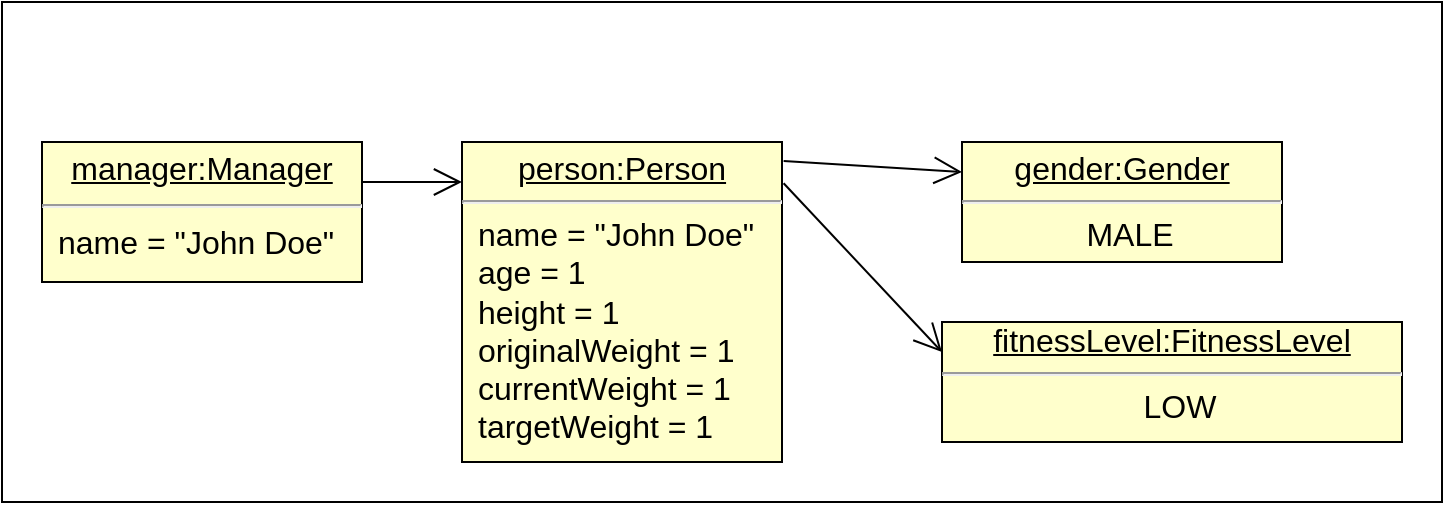 <mxfile version="13.8.8" type="device"><diagram id="uwP3_PZGTvGRnJzzUkIi" name="Page-1"><mxGraphModel dx="1278" dy="548" grid="1" gridSize="10" guides="1" tooltips="1" connect="1" arrows="1" fold="1" page="1" pageScale="1" pageWidth="850" pageHeight="1100" math="0" shadow="0"><root><mxCell id="0"/><mxCell id="1" parent="0"/><mxCell id="j_Pm_ZTAYE_BLap7y0Wy-2" value="" style="rounded=0;whiteSpace=wrap;html=1;" vertex="1" parent="1"><mxGeometry x="40" y="170" width="720" height="250" as="geometry"/></mxCell><mxCell id="XqrfA5TyhVBgOw7ph2NO-5" value="&lt;p style=&quot;margin: 4px 0px 0px ; text-align: center&quot;&gt;&lt;font style=&quot;font-size: 16px&quot;&gt;&lt;u&gt;person:Person&lt;/u&gt;&lt;/font&gt;&lt;/p&gt;&lt;hr&gt;&lt;p style=&quot;margin: 0px ; margin-left: 8px&quot;&gt;&lt;font size=&quot;3&quot;&gt;name = &quot;John Doe&quot;&lt;span style=&quot;color: rgba(0 , 0 , 0 , 0) ; font-family: monospace&quot;&gt;%3CmxGraphModel%3E%3Croot%3E%3CmxCell%20id%3D%220%22%2F%3E%3CmxCell%20id%3D%221%22%20parent%3D%220%22%2F%3E%3CmxCell%20id%3D%222%22%20value%3D%22%26lt%3Bfont%20style%3D%26quot%3Bfont-size%3A%2018px%26quot%3B%26gt%3B%26lt%3Bu%26gt%3B%3AManager%26lt%3B%2Fu%26gt%3B%26lt%3B%2Ffont%26gt%3B%22%20style%3D%22html%3D1%3B%22%20vertex%3D%221%22%20parent%3D%221%22%3E%3CmxGeometry%20x%3D%2270%22%20y%3D%22230%22%20width%3D%22130%22%20height%3D%2240%22%20as%3D%22geometry%22%2F%3E%3C%2FmxCell%3E%3C%2Froot%3E%3C%2FmxGraphModel%3E&lt;/span&gt;&lt;span style=&quot;color: rgba(0 , 0 , 0 , 0) ; font-family: monospace&quot;&gt;%3CmxGraphModel%3E%3Croot%3E%3CmxCell%20id%3D%220%22%2F%3E%3CmxCell%20id%3D%221%22%20parent%3D%220%22%2F%3E%3CmxCell%20id%3D%222%22%20value%3D%22%26lt%3Bfont%20style%3D%26quot%3Bfont-size%3A%2018px%26quot%3B%26gt%3B%26lt%3Bu%26gt%3B%3AManager%26lt%3B%2Fu%26gt%3B%26lt%3B%2Ffont%26gt%3B%22%20style%3D%22html%3D1%3B%22%20vertex%3D%221%22%20parent%3D%221%22%3E%3CmxGeometry%20x%3D%2270%22%20y%3D%22230%22%20width%3D%22130%22%20height%3D%2240%22%20as%3D%22geometry%22%2F%3E%3C%2FmxCell%3E%3C%2Froot%3E%3C%2FmxGraphModel%3E&lt;/span&gt;&lt;br&gt;age = 1&lt;/font&gt;&lt;/p&gt;&lt;p style=&quot;margin: 0px ; margin-left: 8px&quot;&gt;&lt;font size=&quot;3&quot;&gt;height = 1&lt;/font&gt;&lt;/p&gt;&lt;p style=&quot;margin: 0px ; margin-left: 8px&quot;&gt;&lt;font size=&quot;3&quot;&gt;originalWeight = 1&lt;/font&gt;&lt;/p&gt;&lt;p style=&quot;margin: 0px ; margin-left: 8px&quot;&gt;&lt;font size=&quot;3&quot;&gt;currentWeight = 1&lt;/font&gt;&lt;/p&gt;&lt;p style=&quot;margin: 0px ; margin-left: 8px&quot;&gt;&lt;font size=&quot;3&quot;&gt;targetWeight = 1&lt;/font&gt;&lt;/p&gt;" style="verticalAlign=top;align=left;overflow=fill;fontSize=12;fontFamily=Helvetica;html=1;fillColor=#FFFFCC;" parent="1" vertex="1"><mxGeometry x="270" y="240" width="160" height="160" as="geometry"/></mxCell><mxCell id="XqrfA5TyhVBgOw7ph2NO-11" value="&lt;p style=&quot;margin: 4px 0px 0px&quot;&gt;&lt;font style=&quot;font-size: 16px&quot;&gt;&lt;u&gt;gender:Gender&lt;/u&gt;&lt;br&gt;&lt;/font&gt;&lt;/p&gt;&lt;hr&gt;&lt;p style=&quot;margin: 0px ; margin-left: 8px&quot;&gt;&lt;font size=&quot;3&quot;&gt;MALE&lt;/font&gt;&lt;/p&gt;&lt;p style=&quot;margin: 0px ; margin-left: 8px&quot;&gt;&lt;br&gt;&lt;/p&gt;" style="verticalAlign=top;align=center;overflow=fill;fontSize=12;fontFamily=Helvetica;html=1;fillColor=#FFFFCC;" parent="1" vertex="1"><mxGeometry x="520" y="240" width="160" height="60" as="geometry"/></mxCell><mxCell id="XqrfA5TyhVBgOw7ph2NO-12" value="&lt;u&gt;&lt;font style=&quot;font-size: 16px&quot;&gt;fitnessLevel:FitnessLevel&lt;br&gt;&lt;/font&gt;&lt;/u&gt;&lt;hr&gt;&lt;p style=&quot;margin: 0px ; margin-left: 8px&quot;&gt;&lt;font size=&quot;3&quot;&gt;LOW&lt;/font&gt;&lt;/p&gt;&lt;p style=&quot;margin: 0px ; margin-left: 8px&quot;&gt;&lt;br&gt;&lt;/p&gt;" style="verticalAlign=top;align=center;overflow=fill;fontSize=12;fontFamily=Helvetica;html=1;fillColor=#FFFFCC;" parent="1" vertex="1"><mxGeometry x="510" y="330" width="230" height="60" as="geometry"/></mxCell><mxCell id="XqrfA5TyhVBgOw7ph2NO-14" value="&lt;p style=&quot;margin: 4px 0px 0px ; text-align: center&quot;&gt;&lt;font style=&quot;font-size: 16px&quot;&gt;&lt;u&gt;manager:Manager&lt;/u&gt;&lt;/font&gt;&lt;/p&gt;&lt;hr&gt;&lt;p style=&quot;margin: 0px ; margin-left: 8px&quot;&gt;&lt;font size=&quot;3&quot;&gt;name = &quot;John Doe&quot;&lt;span style=&quot;color: rgba(0 , 0 , 0 , 0) ; font-family: monospace&quot;&gt;%3CmxGraphModel%3E%3Croot%3E%3CmxCell%20id%3D%220%22%2F%3E%3CmxCell%20id%3D%221%22%20parent%3D%220%22%2F%3E%3CmxCell%20id%3D%222%22%20value%3D%22%26lt%3Bfont%20style%3D%26quot%3Bfont-size%3A%2018px%26quot%3B%26gt%3B%26lt%3Bu%26gt%3B%3AManager%26lt%3B%2Fu%26gt%3B%26lt%3B%2Ffont%26gt%3B%22%20style%3D%22html%3D1%3B%22%20vertex%3D%221%22%20parent%3D%221%22%3E%3CmxGeometry%20x%3D%2270%22%20y%3D%22230%22%20width%3D%22130%22%20height%3D%2240%22%20as%3D%22geometry%22%2F%3E%3C%2FmxCell%3E%3C%2Froot%3E%3C%2FmxGraphModel%3E&lt;/span&gt;&lt;span style=&quot;color: rgba(0 , 0 , 0 , 0) ; font-family: monospace&quot;&gt;%3CmxGraphModel%3E%3Croot%3E%3CmxCell%20id%3D%220%22%2F%3E%3CmxCell%20id%3D%221%22%20parent%3D%220%22%2F%3E%3CmxCell%20id%3D%222%22%20value%3D%22%26lt%3Bfont%20style%3D%26quot%3Bfont-size%3A%2018px%26quot%3B%26gt%3B%26lt%3Bu%26gt%3B%3AManager%26lt%3B%2Fu%26gt%3B%26lt%3B%2Ffont%26gt%3B%22%20style%3D%22html%3D1%3B%22%20vertex%3D%221%22%20parent%3D%221%22%3E%3CmxGeometry%20x%3D%2270%22%20y%3D%22230%22%20width%3D%22130%22%20height%3D%2240%22%20as%3D%22geometry%22%2F%3E%3C%2FmxCell%3E%3C%2Froot%3E%3C%2FmxGraphModel%3E&lt;/span&gt;&lt;br&gt;&lt;/font&gt;&lt;br&gt;&lt;/p&gt;" style="verticalAlign=top;align=left;overflow=fill;fontSize=16;fontFamily=Helvetica;html=1;fillColor=#FFFFCC;" parent="1" vertex="1"><mxGeometry x="60" y="240" width="160" height="70" as="geometry"/></mxCell><mxCell id="j_Pm_ZTAYE_BLap7y0Wy-6" value="" style="endArrow=open;endFill=1;endSize=12;html=1;" edge="1" parent="1"><mxGeometry width="160" relative="1" as="geometry"><mxPoint x="220" y="260" as="sourcePoint"/><mxPoint x="270" y="260" as="targetPoint"/></mxGeometry></mxCell><mxCell id="j_Pm_ZTAYE_BLap7y0Wy-7" value="" style="endArrow=open;endFill=1;endSize=12;html=1;exitX=1.005;exitY=0.059;exitDx=0;exitDy=0;entryX=0;entryY=0.25;entryDx=0;entryDy=0;exitPerimeter=0;" edge="1" parent="1" source="XqrfA5TyhVBgOw7ph2NO-5" target="XqrfA5TyhVBgOw7ph2NO-11"><mxGeometry width="160" relative="1" as="geometry"><mxPoint x="390" y="280" as="sourcePoint"/><mxPoint x="550" y="280" as="targetPoint"/></mxGeometry></mxCell><mxCell id="j_Pm_ZTAYE_BLap7y0Wy-8" value="" style="endArrow=open;endFill=1;endSize=12;html=1;entryX=0;entryY=0.25;entryDx=0;entryDy=0;exitX=1.005;exitY=0.129;exitDx=0;exitDy=0;exitPerimeter=0;" edge="1" parent="1" source="XqrfA5TyhVBgOw7ph2NO-5" target="XqrfA5TyhVBgOw7ph2NO-12"><mxGeometry width="160" relative="1" as="geometry"><mxPoint x="445.6" y="261.84" as="sourcePoint"/><mxPoint x="530" y="265" as="targetPoint"/></mxGeometry></mxCell></root></mxGraphModel></diagram></mxfile>